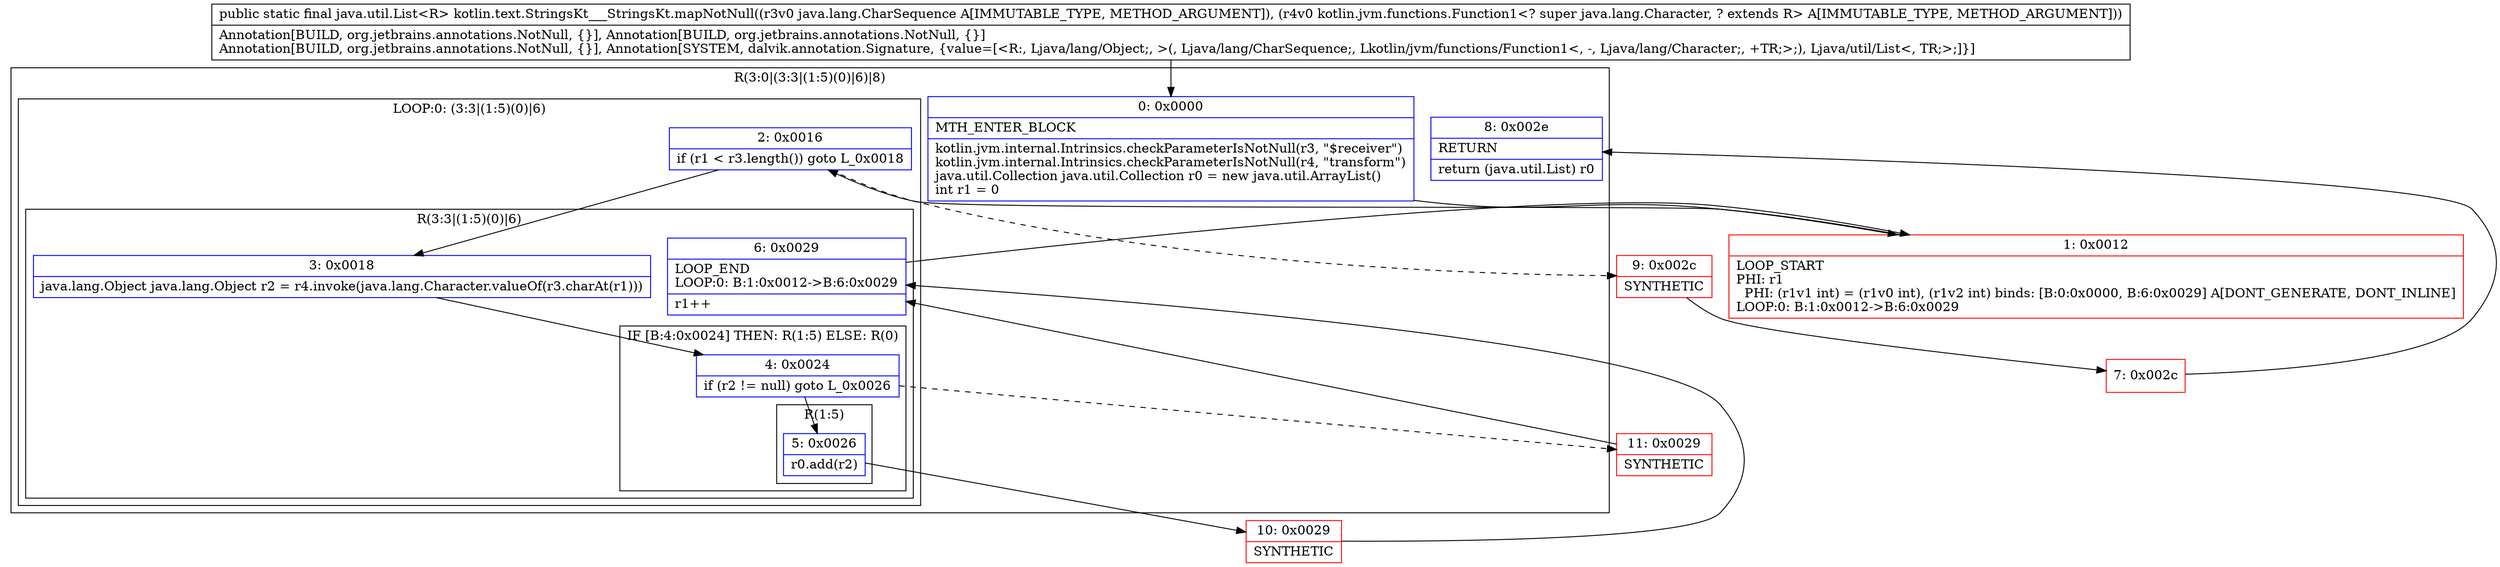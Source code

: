 digraph "CFG forkotlin.text.StringsKt___StringsKt.mapNotNull(Ljava\/lang\/CharSequence;Lkotlin\/jvm\/functions\/Function1;)Ljava\/util\/List;" {
subgraph cluster_Region_230279185 {
label = "R(3:0|(3:3|(1:5)(0)|6)|8)";
node [shape=record,color=blue];
Node_0 [shape=record,label="{0\:\ 0x0000|MTH_ENTER_BLOCK\l|kotlin.jvm.internal.Intrinsics.checkParameterIsNotNull(r3, \"$receiver\")\lkotlin.jvm.internal.Intrinsics.checkParameterIsNotNull(r4, \"transform\")\ljava.util.Collection java.util.Collection r0 = new java.util.ArrayList()\lint r1 = 0\l}"];
subgraph cluster_LoopRegion_2081330566 {
label = "LOOP:0: (3:3|(1:5)(0)|6)";
node [shape=record,color=blue];
Node_2 [shape=record,label="{2\:\ 0x0016|if (r1 \< r3.length()) goto L_0x0018\l}"];
subgraph cluster_Region_326042900 {
label = "R(3:3|(1:5)(0)|6)";
node [shape=record,color=blue];
Node_3 [shape=record,label="{3\:\ 0x0018|java.lang.Object java.lang.Object r2 = r4.invoke(java.lang.Character.valueOf(r3.charAt(r1)))\l}"];
subgraph cluster_IfRegion_1356185128 {
label = "IF [B:4:0x0024] THEN: R(1:5) ELSE: R(0)";
node [shape=record,color=blue];
Node_4 [shape=record,label="{4\:\ 0x0024|if (r2 != null) goto L_0x0026\l}"];
subgraph cluster_Region_899288357 {
label = "R(1:5)";
node [shape=record,color=blue];
Node_5 [shape=record,label="{5\:\ 0x0026|r0.add(r2)\l}"];
}
subgraph cluster_Region_1498822223 {
label = "R(0)";
node [shape=record,color=blue];
}
}
Node_6 [shape=record,label="{6\:\ 0x0029|LOOP_END\lLOOP:0: B:1:0x0012\-\>B:6:0x0029\l|r1++\l}"];
}
}
Node_8 [shape=record,label="{8\:\ 0x002e|RETURN\l|return (java.util.List) r0\l}"];
}
Node_1 [shape=record,color=red,label="{1\:\ 0x0012|LOOP_START\lPHI: r1 \l  PHI: (r1v1 int) = (r1v0 int), (r1v2 int) binds: [B:0:0x0000, B:6:0x0029] A[DONT_GENERATE, DONT_INLINE]\lLOOP:0: B:1:0x0012\-\>B:6:0x0029\l}"];
Node_7 [shape=record,color=red,label="{7\:\ 0x002c}"];
Node_9 [shape=record,color=red,label="{9\:\ 0x002c|SYNTHETIC\l}"];
Node_10 [shape=record,color=red,label="{10\:\ 0x0029|SYNTHETIC\l}"];
Node_11 [shape=record,color=red,label="{11\:\ 0x0029|SYNTHETIC\l}"];
MethodNode[shape=record,label="{public static final java.util.List\<R\> kotlin.text.StringsKt___StringsKt.mapNotNull((r3v0 java.lang.CharSequence A[IMMUTABLE_TYPE, METHOD_ARGUMENT]), (r4v0 kotlin.jvm.functions.Function1\<? super java.lang.Character, ? extends R\> A[IMMUTABLE_TYPE, METHOD_ARGUMENT]))  | Annotation[BUILD, org.jetbrains.annotations.NotNull, \{\}], Annotation[BUILD, org.jetbrains.annotations.NotNull, \{\}]\lAnnotation[BUILD, org.jetbrains.annotations.NotNull, \{\}], Annotation[SYSTEM, dalvik.annotation.Signature, \{value=[\<R:, Ljava\/lang\/Object;, \>(, Ljava\/lang\/CharSequence;, Lkotlin\/jvm\/functions\/Function1\<, \-, Ljava\/lang\/Character;, +TR;\>;), Ljava\/util\/List\<, TR;\>;]\}]\l}"];
MethodNode -> Node_0;
Node_0 -> Node_1;
Node_2 -> Node_3;
Node_2 -> Node_9[style=dashed];
Node_3 -> Node_4;
Node_4 -> Node_5;
Node_4 -> Node_11[style=dashed];
Node_5 -> Node_10;
Node_6 -> Node_1;
Node_1 -> Node_2;
Node_7 -> Node_8;
Node_9 -> Node_7;
Node_10 -> Node_6;
Node_11 -> Node_6;
}

